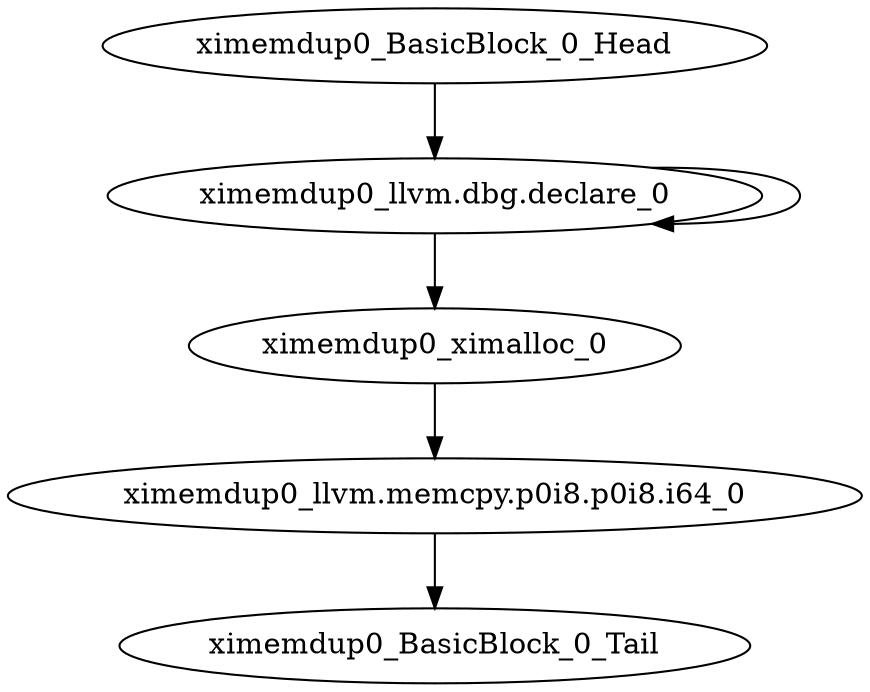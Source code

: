 digraph G {
    "ximemdup0_BasicBlock_0_Head" -> "ximemdup0_llvm.dbg.declare_0"
    "ximemdup0_ximalloc_0" -> "ximemdup0_llvm.memcpy.p0i8.p0i8.i64_0"
    "ximemdup0_llvm.dbg.declare_0" -> "ximemdup0_ximalloc_0"
    "ximemdup0_llvm.dbg.declare_0" -> "ximemdup0_llvm.dbg.declare_0"
    "ximemdup0_llvm.memcpy.p0i8.p0i8.i64_0" -> "ximemdup0_BasicBlock_0_Tail"
}
